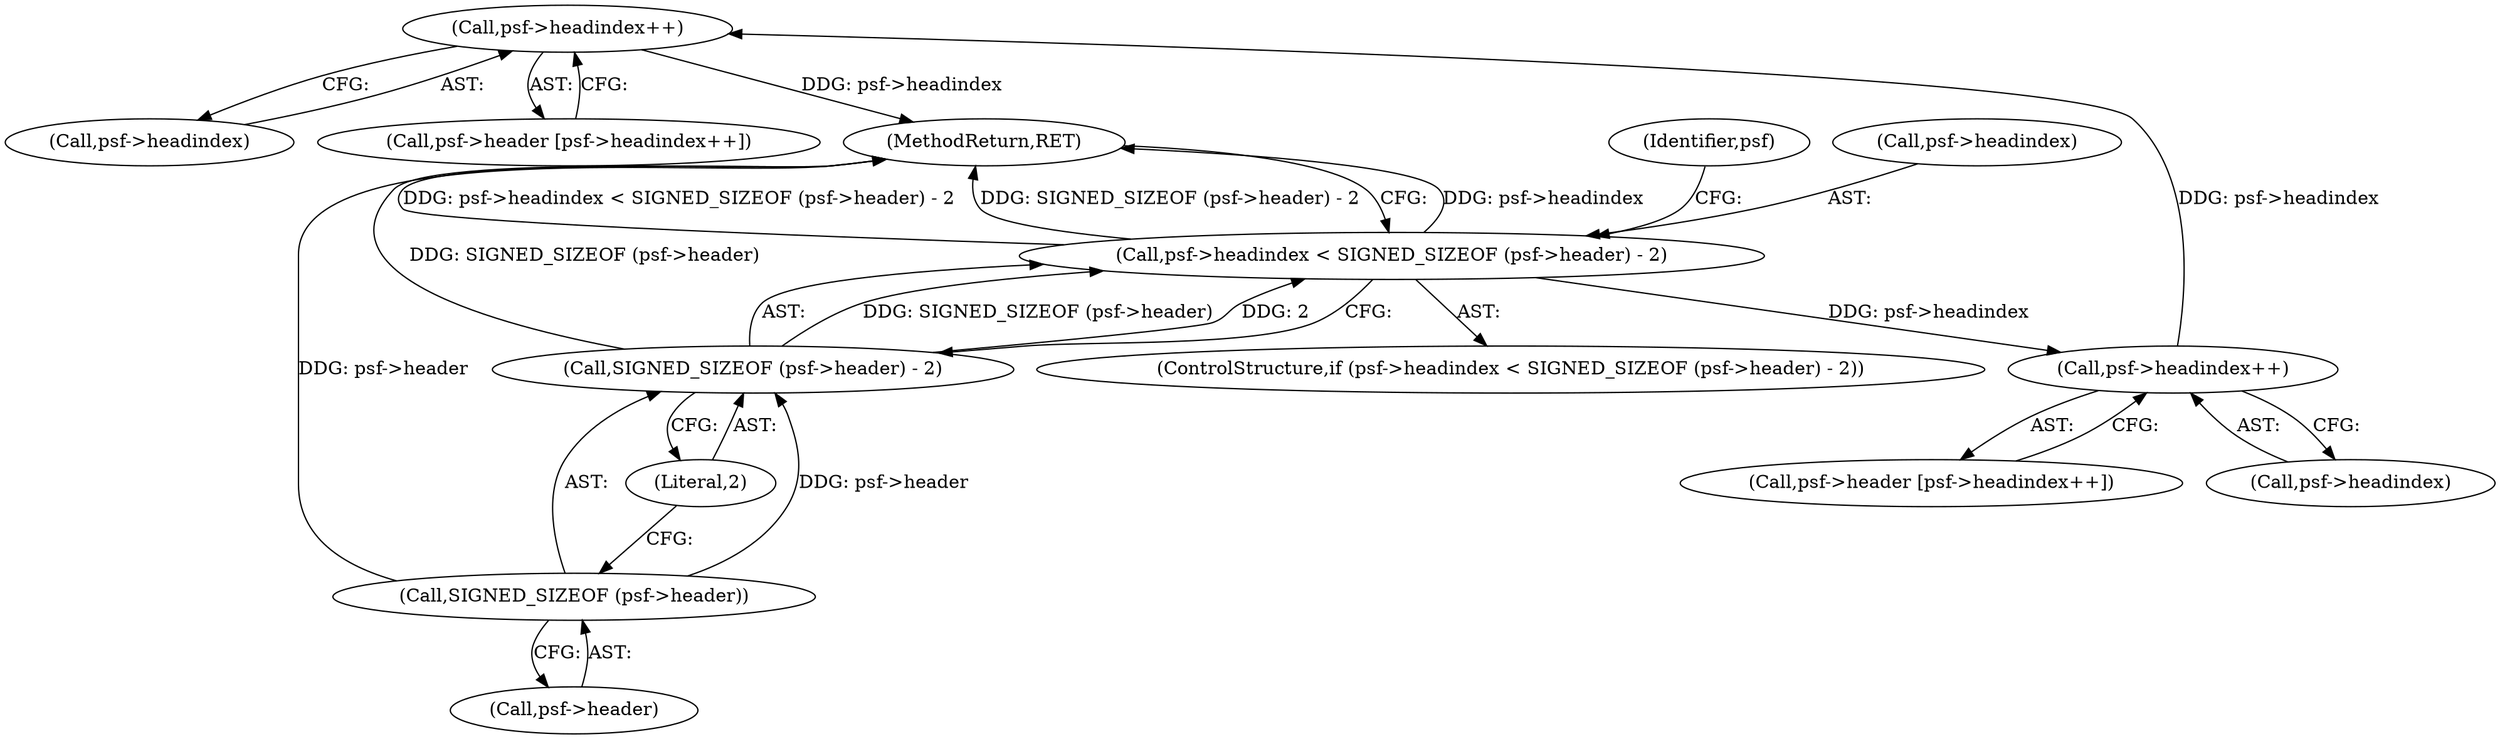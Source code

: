 digraph "1_libsndfile_708e996c87c5fae77b104ccfeb8f6db784c32074_4@pointer" {
"1000134" [label="(Call,psf->headindex++)"];
"1000122" [label="(Call,psf->headindex++)"];
"1000106" [label="(Call,psf->headindex < SIGNED_SIZEOF (psf->header) - 2)"];
"1000110" [label="(Call,SIGNED_SIZEOF (psf->header) - 2)"];
"1000111" [label="(Call,SIGNED_SIZEOF (psf->header))"];
"1000135" [label="(Call,psf->headindex)"];
"1000118" [label="(Call,psf->header [psf->headindex++])"];
"1000123" [label="(Call,psf->headindex)"];
"1000111" [label="(Call,SIGNED_SIZEOF (psf->header))"];
"1000106" [label="(Call,psf->headindex < SIGNED_SIZEOF (psf->header) - 2)"];
"1000130" [label="(Call,psf->header [psf->headindex++])"];
"1000110" [label="(Call,SIGNED_SIZEOF (psf->header) - 2)"];
"1000105" [label="(ControlStructure,if (psf->headindex < SIGNED_SIZEOF (psf->header) - 2))"];
"1000115" [label="(Literal,2)"];
"1000112" [label="(Call,psf->header)"];
"1000122" [label="(Call,psf->headindex++)"];
"1000120" [label="(Identifier,psf)"];
"1000139" [label="(MethodReturn,RET)"];
"1000107" [label="(Call,psf->headindex)"];
"1000134" [label="(Call,psf->headindex++)"];
"1000134" -> "1000130"  [label="AST: "];
"1000134" -> "1000135"  [label="CFG: "];
"1000135" -> "1000134"  [label="AST: "];
"1000130" -> "1000134"  [label="CFG: "];
"1000134" -> "1000139"  [label="DDG: psf->headindex"];
"1000122" -> "1000134"  [label="DDG: psf->headindex"];
"1000122" -> "1000118"  [label="AST: "];
"1000122" -> "1000123"  [label="CFG: "];
"1000123" -> "1000122"  [label="AST: "];
"1000118" -> "1000122"  [label="CFG: "];
"1000106" -> "1000122"  [label="DDG: psf->headindex"];
"1000106" -> "1000105"  [label="AST: "];
"1000106" -> "1000110"  [label="CFG: "];
"1000107" -> "1000106"  [label="AST: "];
"1000110" -> "1000106"  [label="AST: "];
"1000120" -> "1000106"  [label="CFG: "];
"1000139" -> "1000106"  [label="CFG: "];
"1000106" -> "1000139"  [label="DDG: psf->headindex"];
"1000106" -> "1000139"  [label="DDG: psf->headindex < SIGNED_SIZEOF (psf->header) - 2"];
"1000106" -> "1000139"  [label="DDG: SIGNED_SIZEOF (psf->header) - 2"];
"1000110" -> "1000106"  [label="DDG: SIGNED_SIZEOF (psf->header)"];
"1000110" -> "1000106"  [label="DDG: 2"];
"1000110" -> "1000115"  [label="CFG: "];
"1000111" -> "1000110"  [label="AST: "];
"1000115" -> "1000110"  [label="AST: "];
"1000110" -> "1000139"  [label="DDG: SIGNED_SIZEOF (psf->header)"];
"1000111" -> "1000110"  [label="DDG: psf->header"];
"1000111" -> "1000112"  [label="CFG: "];
"1000112" -> "1000111"  [label="AST: "];
"1000115" -> "1000111"  [label="CFG: "];
"1000111" -> "1000139"  [label="DDG: psf->header"];
}
